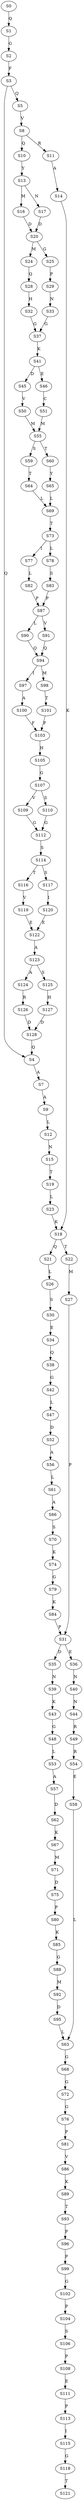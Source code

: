 strict digraph  {
	S0 -> S1 [ label = Q ];
	S1 -> S2 [ label = G ];
	S2 -> S3 [ label = F ];
	S3 -> S4 [ label = Q ];
	S3 -> S5 [ label = Q ];
	S4 -> S7 [ label = A ];
	S5 -> S8 [ label = V ];
	S7 -> S9 [ label = A ];
	S8 -> S10 [ label = Q ];
	S8 -> S11 [ label = R ];
	S9 -> S12 [ label = L ];
	S10 -> S13 [ label = Y ];
	S11 -> S14 [ label = A ];
	S12 -> S15 [ label = N ];
	S13 -> S16 [ label = M ];
	S13 -> S17 [ label = N ];
	S14 -> S18 [ label = K ];
	S15 -> S19 [ label = T ];
	S16 -> S20 [ label = D ];
	S17 -> S20 [ label = D ];
	S18 -> S21 [ label = Q ];
	S18 -> S22 [ label = T ];
	S19 -> S23 [ label = L ];
	S20 -> S24 [ label = M ];
	S20 -> S25 [ label = G ];
	S21 -> S26 [ label = L ];
	S22 -> S27 [ label = M ];
	S23 -> S18 [ label = K ];
	S24 -> S28 [ label = Q ];
	S25 -> S29 [ label = P ];
	S26 -> S30 [ label = S ];
	S27 -> S31 [ label = P ];
	S28 -> S32 [ label = H ];
	S29 -> S33 [ label = N ];
	S30 -> S34 [ label = E ];
	S31 -> S35 [ label = D ];
	S31 -> S36 [ label = E ];
	S32 -> S37 [ label = G ];
	S33 -> S37 [ label = G ];
	S34 -> S38 [ label = Q ];
	S35 -> S39 [ label = N ];
	S36 -> S40 [ label = N ];
	S37 -> S41 [ label = K ];
	S38 -> S42 [ label = G ];
	S39 -> S43 [ label = K ];
	S40 -> S44 [ label = N ];
	S41 -> S45 [ label = D ];
	S41 -> S46 [ label = E ];
	S42 -> S47 [ label = L ];
	S43 -> S48 [ label = G ];
	S44 -> S49 [ label = R ];
	S45 -> S50 [ label = V ];
	S46 -> S51 [ label = C ];
	S47 -> S52 [ label = D ];
	S48 -> S53 [ label = L ];
	S49 -> S54 [ label = R ];
	S50 -> S55 [ label = M ];
	S51 -> S55 [ label = M ];
	S52 -> S56 [ label = A ];
	S53 -> S57 [ label = A ];
	S54 -> S58 [ label = E ];
	S55 -> S59 [ label = S ];
	S55 -> S60 [ label = T ];
	S56 -> S61 [ label = L ];
	S57 -> S62 [ label = D ];
	S58 -> S63 [ label = L ];
	S59 -> S64 [ label = T ];
	S60 -> S65 [ label = Y ];
	S61 -> S66 [ label = A ];
	S62 -> S67 [ label = K ];
	S63 -> S68 [ label = G ];
	S64 -> S69 [ label = L ];
	S65 -> S69 [ label = L ];
	S66 -> S70 [ label = S ];
	S67 -> S71 [ label = M ];
	S68 -> S72 [ label = G ];
	S69 -> S73 [ label = T ];
	S70 -> S74 [ label = K ];
	S71 -> S75 [ label = D ];
	S72 -> S76 [ label = G ];
	S73 -> S77 [ label = I ];
	S73 -> S78 [ label = L ];
	S74 -> S79 [ label = G ];
	S75 -> S80 [ label = P ];
	S76 -> S81 [ label = P ];
	S77 -> S82 [ label = L ];
	S78 -> S83 [ label = S ];
	S79 -> S84 [ label = K ];
	S80 -> S85 [ label = K ];
	S81 -> S86 [ label = V ];
	S82 -> S87 [ label = P ];
	S83 -> S87 [ label = P ];
	S84 -> S31 [ label = P ];
	S85 -> S88 [ label = G ];
	S86 -> S89 [ label = K ];
	S87 -> S90 [ label = L ];
	S87 -> S91 [ label = V ];
	S88 -> S92 [ label = M ];
	S89 -> S93 [ label = T ];
	S90 -> S94 [ label = Q ];
	S91 -> S94 [ label = Q ];
	S92 -> S95 [ label = D ];
	S93 -> S96 [ label = P ];
	S94 -> S97 [ label = I ];
	S94 -> S98 [ label = M ];
	S95 -> S63 [ label = L ];
	S96 -> S99 [ label = P ];
	S97 -> S100 [ label = A ];
	S98 -> S101 [ label = T ];
	S99 -> S102 [ label = G ];
	S100 -> S103 [ label = F ];
	S101 -> S103 [ label = F ];
	S102 -> S104 [ label = P ];
	S103 -> S105 [ label = H ];
	S104 -> S106 [ label = S ];
	S105 -> S107 [ label = G ];
	S106 -> S108 [ label = P ];
	S107 -> S109 [ label = V ];
	S107 -> S110 [ label = S ];
	S108 -> S111 [ label = E ];
	S109 -> S112 [ label = G ];
	S110 -> S112 [ label = G ];
	S111 -> S113 [ label = P ];
	S112 -> S114 [ label = S ];
	S113 -> S115 [ label = I ];
	S114 -> S116 [ label = T ];
	S114 -> S117 [ label = S ];
	S115 -> S118 [ label = G ];
	S116 -> S119 [ label = V ];
	S117 -> S120 [ label = I ];
	S118 -> S121 [ label = T ];
	S119 -> S122 [ label = E ];
	S120 -> S122 [ label = E ];
	S122 -> S123 [ label = A ];
	S123 -> S124 [ label = A ];
	S123 -> S125 [ label = S ];
	S124 -> S126 [ label = R ];
	S125 -> S127 [ label = H ];
	S126 -> S128 [ label = D ];
	S127 -> S128 [ label = D ];
	S128 -> S4 [ label = Q ];
}

